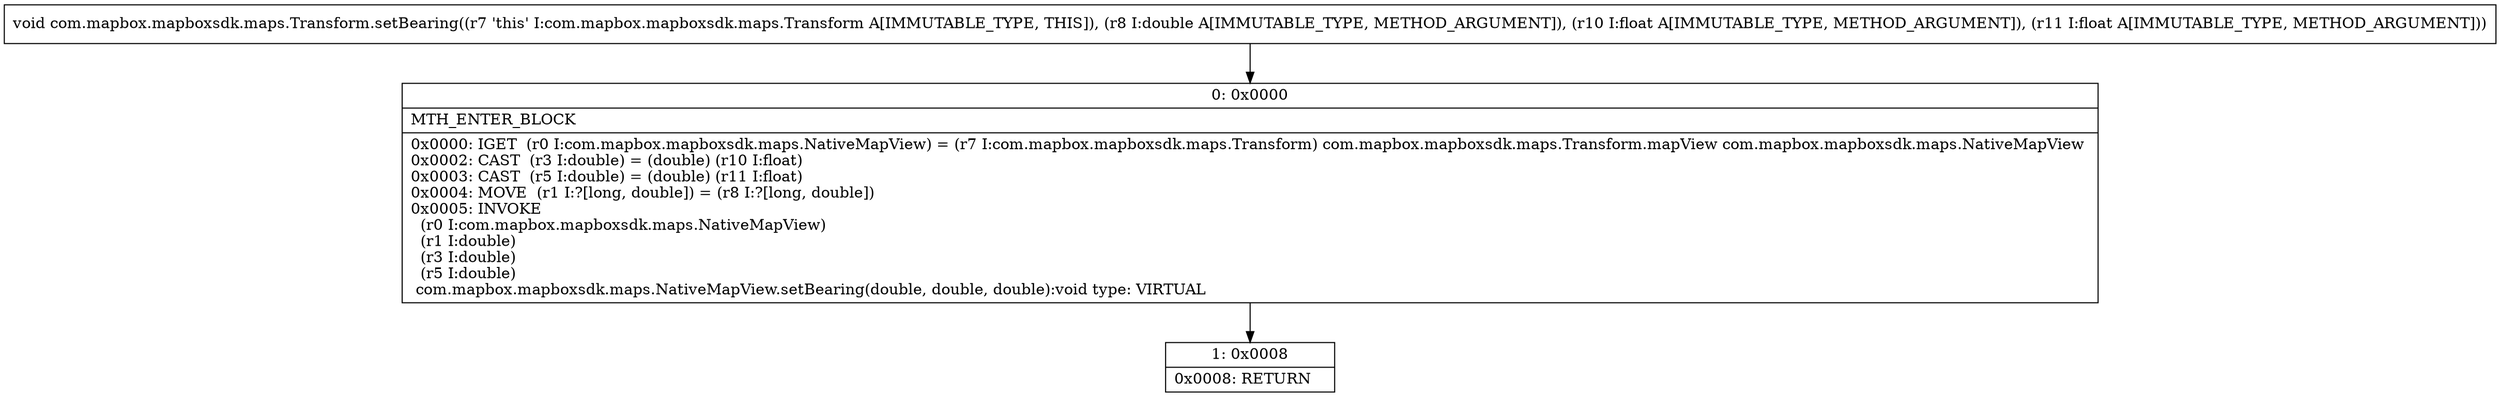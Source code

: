 digraph "CFG forcom.mapbox.mapboxsdk.maps.Transform.setBearing(DFF)V" {
Node_0 [shape=record,label="{0\:\ 0x0000|MTH_ENTER_BLOCK\l|0x0000: IGET  (r0 I:com.mapbox.mapboxsdk.maps.NativeMapView) = (r7 I:com.mapbox.mapboxsdk.maps.Transform) com.mapbox.mapboxsdk.maps.Transform.mapView com.mapbox.mapboxsdk.maps.NativeMapView \l0x0002: CAST  (r3 I:double) = (double) (r10 I:float) \l0x0003: CAST  (r5 I:double) = (double) (r11 I:float) \l0x0004: MOVE  (r1 I:?[long, double]) = (r8 I:?[long, double]) \l0x0005: INVOKE  \l  (r0 I:com.mapbox.mapboxsdk.maps.NativeMapView)\l  (r1 I:double)\l  (r3 I:double)\l  (r5 I:double)\l com.mapbox.mapboxsdk.maps.NativeMapView.setBearing(double, double, double):void type: VIRTUAL \l}"];
Node_1 [shape=record,label="{1\:\ 0x0008|0x0008: RETURN   \l}"];
MethodNode[shape=record,label="{void com.mapbox.mapboxsdk.maps.Transform.setBearing((r7 'this' I:com.mapbox.mapboxsdk.maps.Transform A[IMMUTABLE_TYPE, THIS]), (r8 I:double A[IMMUTABLE_TYPE, METHOD_ARGUMENT]), (r10 I:float A[IMMUTABLE_TYPE, METHOD_ARGUMENT]), (r11 I:float A[IMMUTABLE_TYPE, METHOD_ARGUMENT])) }"];
MethodNode -> Node_0;
Node_0 -> Node_1;
}

